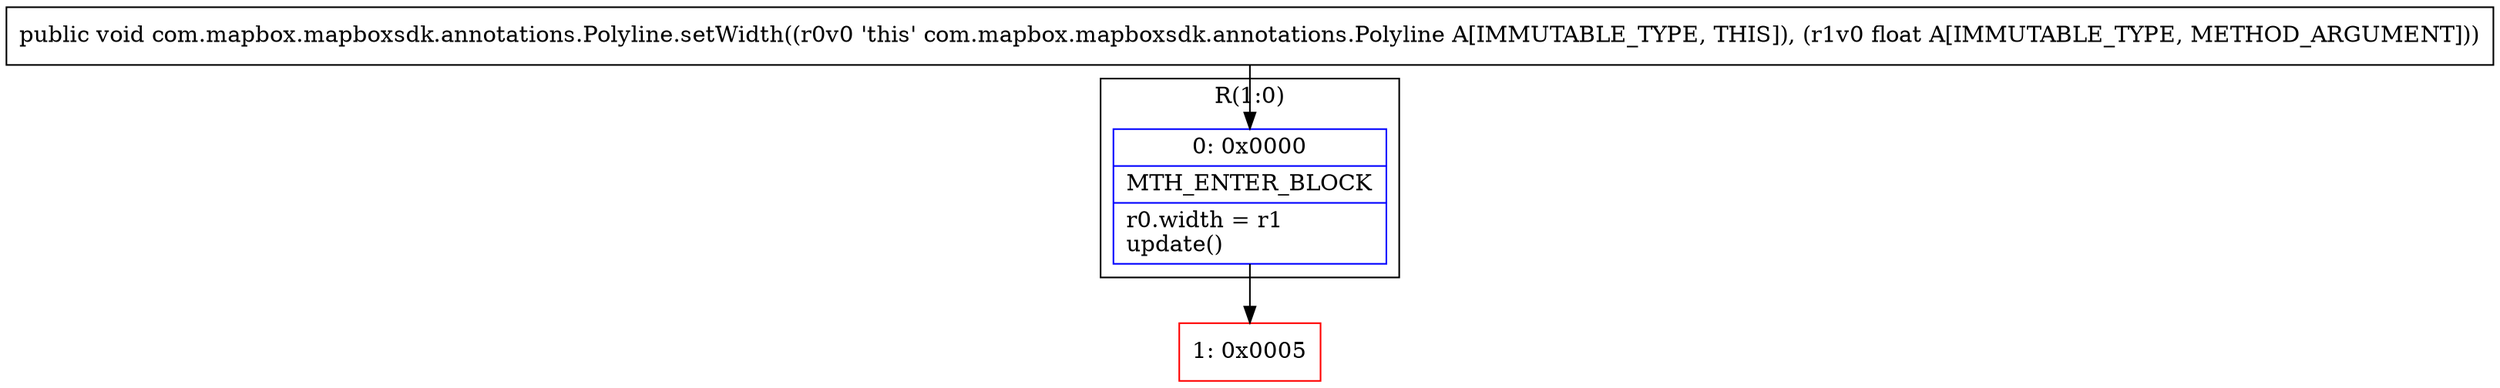 digraph "CFG forcom.mapbox.mapboxsdk.annotations.Polyline.setWidth(F)V" {
subgraph cluster_Region_1773541265 {
label = "R(1:0)";
node [shape=record,color=blue];
Node_0 [shape=record,label="{0\:\ 0x0000|MTH_ENTER_BLOCK\l|r0.width = r1\lupdate()\l}"];
}
Node_1 [shape=record,color=red,label="{1\:\ 0x0005}"];
MethodNode[shape=record,label="{public void com.mapbox.mapboxsdk.annotations.Polyline.setWidth((r0v0 'this' com.mapbox.mapboxsdk.annotations.Polyline A[IMMUTABLE_TYPE, THIS]), (r1v0 float A[IMMUTABLE_TYPE, METHOD_ARGUMENT])) }"];
MethodNode -> Node_0;
Node_0 -> Node_1;
}

